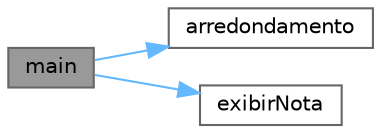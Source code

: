 digraph "main"
{
 // LATEX_PDF_SIZE
  bgcolor="transparent";
  edge [fontname=Helvetica,fontsize=10,labelfontname=Helvetica,labelfontsize=10];
  node [fontname=Helvetica,fontsize=10,shape=box,height=0.2,width=0.4];
  rankdir="LR";
  Node1 [id="Node000001",label="main",height=0.2,width=0.4,color="gray40", fillcolor="grey60", style="filled", fontcolor="black",tooltip="Função principal do programa."];
  Node1 -> Node2 [id="edge1_Node000001_Node000002",color="steelblue1",style="solid",tooltip=" "];
  Node2 [id="Node000002",label="arredondamento",height=0.2,width=0.4,color="grey40", fillcolor="white", style="filled",URL="$_c_xC3_xB3digo_01documentado_8c.html#aac3e5f6dfe42eb74bc52cde8670b471c",tooltip="Arredonda um número para a precisão especificada."];
  Node1 -> Node3 [id="edge2_Node000001_Node000003",color="steelblue1",style="solid",tooltip=" "];
  Node3 [id="Node000003",label="exibirNota",height=0.2,width=0.4,color="grey40", fillcolor="white", style="filled",URL="$_c_xC3_xB3digo_01documentado_8c.html#a6852363c18d06b77e409bd9862e6598c",tooltip=" "];
}
